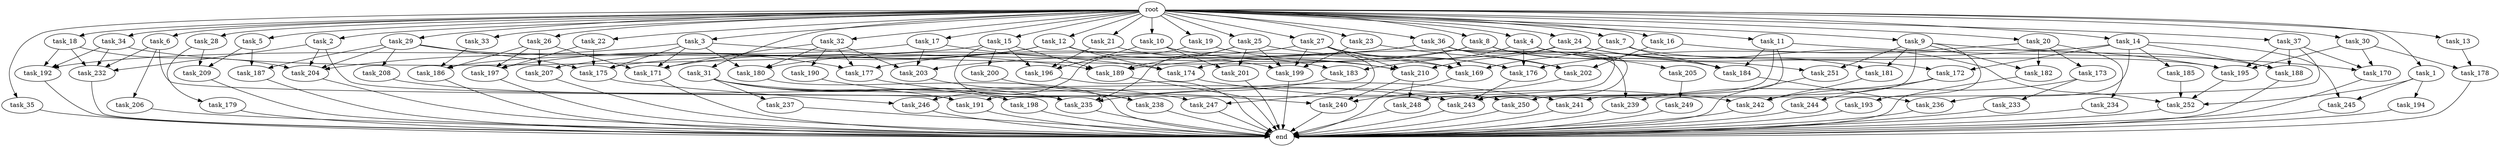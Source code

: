 digraph G {
  task_8 [size="102.400000"];
  task_239 [size="100502234726.400009"];
  task_173 [size="3435973836.800000"];
  task_189 [size="312673619148.799988"];
  task_17 [size="102.400000"];
  task_204 [size="116823110451.200012"];
  task_242 [size="131425999257.600006"];
  task_35 [size="102.400000"];
  task_26 [size="102.400000"];
  task_15 [size="102.400000"];
  task_252 [size="140874927308.800018"];
  task_178 [size="93630287052.800003"];
  task_251 [size="89335319756.800003"];
  task_209 [size="109951162777.600006"];
  task_206 [size="7730941132.800000"];
  task_33 [size="102.400000"];
  task_186 [size="135720966553.600006"];
  task_205 [size="7730941132.800000"];
  task_241 [size="45526653337.600006"];
  task_233 [size="21474836480.000000"];
  task_176 [size="230210247065.600006"];
  task_13 [size="102.400000"];
  task_22 [size="102.400000"];
  task_208 [size="3435973836.800000"];
  task_5 [size="102.400000"];
  task_36 [size="102.400000"];
  task_200 [size="85899345920.000000"];
  task_201 [size="116823110451.200012"];
  task_6 [size="102.400000"];
  task_7 [size="102.400000"];
  task_240 [size="225056286310.400024"];
  task_30 [size="102.400000"];
  task_169 [size="202722456371.200012"];
  task_3 [size="102.400000"];
  task_179 [size="54975581388.800003"];
  task_187 [size="58411555225.600006"];
  task_188 [size="79886391705.600006"];
  task_236 [size="68719476736.000000"];
  task_234 [size="3435973836.800000"];
  task_193 [size="3435973836.800000"];
  task_183 [size="89335319756.800003"];
  task_191 [size="48962627174.400002"];
  task_175 [size="134861973094.400009"];
  task_202 [size="120259084288.000000"];
  root [size="0.000000"];
  task_182 [size="6871947673.600000"];
  task_245 [size="62706522521.600006"];
  task_12 [size="102.400000"];
  task_21 [size="102.400000"];
  task_18 [size="102.400000"];
  task_180 [size="182965606809.600006"];
  task_31 [size="102.400000"];
  task_244 [size="69578470195.199997"];
  task_9 [size="102.400000"];
  task_237 [size="13743895347.200001"];
  task_192 [size="130567005798.400009"];
  task_28 [size="102.400000"];
  task_174 [size="101361228185.600006"];
  task_247 [size="68719476736.000000"];
  task_171 [size="177811646054.400024"];
  task_185 [size="54975581388.800003"];
  task_34 [size="102.400000"];
  task_10 [size="102.400000"];
  task_181 [size="45526653337.600006"];
  task_177 [size="76450417868.800003"];
  task_194 [size="7730941132.800000"];
  task_2 [size="102.400000"];
  task_29 [size="102.400000"];
  end [size="0.000000"];
  task_184 [size="201004469452.800018"];
  task_197 [size="131425999257.600006"];
  task_16 [size="102.400000"];
  task_14 [size="102.400000"];
  task_210 [size="158913789952.000000"];
  task_24 [size="102.400000"];
  task_198 [size="13743895347.200001"];
  task_195 [size="201004469452.800018"];
  task_243 [size="118541097369.600006"];
  task_19 [size="102.400000"];
  task_32 [size="102.400000"];
  task_196 [size="120259084288.000000"];
  task_170 [size="50680614092.800003"];
  task_25 [size="102.400000"];
  task_4 [size="102.400000"];
  task_235 [size="176952652595.200012"];
  task_27 [size="102.400000"];
  task_207 [size="49821620633.600006"];
  task_232 [size="66142496358.400002"];
  task_23 [size="102.400000"];
  task_37 [size="102.400000"];
  task_1 [size="102.400000"];
  task_11 [size="102.400000"];
  task_190 [size="42090679500.800003"];
  task_249 [size="85899345920.000000"];
  task_172 [size="97066260889.600006"];
  task_250 [size="35218731827.200005"];
  task_246 [size="116823110451.200012"];
  task_20 [size="102.400000"];
  task_203 [size="158913789952.000000"];
  task_199 [size="152041842278.399994"];
  task_238 [size="99643241267.200012"];
  task_248 [size="100502234726.400009"];

  task_8 -> task_205 [size="75497472.000000"];
  task_8 -> task_184 [size="75497472.000000"];
  task_8 -> task_174 [size="75497472.000000"];
  task_8 -> task_186 [size="75497472.000000"];
  task_8 -> task_243 [size="75497472.000000"];
  task_239 -> end [size="1.000000"];
  task_173 -> task_242 [size="209715200.000000"];
  task_173 -> task_233 [size="209715200.000000"];
  task_189 -> end [size="1.000000"];
  task_17 -> task_174 [size="838860800.000000"];
  task_17 -> task_197 [size="838860800.000000"];
  task_17 -> task_203 [size="838860800.000000"];
  task_204 -> end [size="1.000000"];
  task_242 -> end [size="1.000000"];
  task_35 -> end [size="1.000000"];
  task_26 -> task_197 [size="411041792.000000"];
  task_26 -> task_207 [size="411041792.000000"];
  task_26 -> task_186 [size="411041792.000000"];
  task_26 -> task_171 [size="411041792.000000"];
  task_15 -> task_189 [size="838860800.000000"];
  task_15 -> task_200 [size="838860800.000000"];
  task_15 -> task_192 [size="838860800.000000"];
  task_15 -> task_238 [size="838860800.000000"];
  task_15 -> task_196 [size="838860800.000000"];
  task_252 -> end [size="1.000000"];
  task_178 -> end [size="1.000000"];
  task_251 -> end [size="1.000000"];
  task_209 -> end [size="1.000000"];
  task_206 -> end [size="1.000000"];
  task_33 -> task_186 [size="838860800.000000"];
  task_186 -> end [size="1.000000"];
  task_205 -> task_249 [size="838860800.000000"];
  task_241 -> end [size="1.000000"];
  task_233 -> end [size="1.000000"];
  task_176 -> task_243 [size="838860800.000000"];
  task_13 -> task_178 [size="838860800.000000"];
  task_22 -> task_175 [size="33554432.000000"];
  task_22 -> task_197 [size="33554432.000000"];
  task_208 -> task_243 [size="33554432.000000"];
  task_5 -> task_209 [size="536870912.000000"];
  task_5 -> task_187 [size="536870912.000000"];
  task_36 -> task_202 [size="301989888.000000"];
  task_36 -> task_203 [size="301989888.000000"];
  task_36 -> task_239 [size="301989888.000000"];
  task_36 -> task_169 [size="301989888.000000"];
  task_36 -> task_177 [size="301989888.000000"];
  task_36 -> task_248 [size="301989888.000000"];
  task_200 -> task_240 [size="679477248.000000"];
  task_201 -> end [size="1.000000"];
  task_6 -> task_235 [size="75497472.000000"];
  task_6 -> task_206 [size="75497472.000000"];
  task_6 -> task_232 [size="75497472.000000"];
  task_7 -> task_184 [size="838860800.000000"];
  task_7 -> task_169 [size="838860800.000000"];
  task_7 -> task_195 [size="838860800.000000"];
  task_240 -> end [size="1.000000"];
  task_30 -> task_170 [size="75497472.000000"];
  task_30 -> task_195 [size="75497472.000000"];
  task_30 -> task_178 [size="75497472.000000"];
  task_169 -> end [size="1.000000"];
  task_3 -> task_189 [size="838860800.000000"];
  task_3 -> task_180 [size="838860800.000000"];
  task_3 -> task_204 [size="838860800.000000"];
  task_3 -> task_175 [size="838860800.000000"];
  task_3 -> task_171 [size="838860800.000000"];
  task_179 -> end [size="1.000000"];
  task_187 -> end [size="1.000000"];
  task_188 -> end [size="1.000000"];
  task_236 -> end [size="1.000000"];
  task_234 -> end [size="1.000000"];
  task_193 -> end [size="1.000000"];
  task_183 -> task_235 [size="679477248.000000"];
  task_191 -> end [size="1.000000"];
  task_175 -> task_246 [size="838860800.000000"];
  task_202 -> task_240 [size="838860800.000000"];
  root -> task_8 [size="1.000000"];
  root -> task_14 [size="1.000000"];
  root -> task_24 [size="1.000000"];
  root -> task_13 [size="1.000000"];
  root -> task_33 [size="1.000000"];
  root -> task_12 [size="1.000000"];
  root -> task_21 [size="1.000000"];
  root -> task_18 [size="1.000000"];
  root -> task_22 [size="1.000000"];
  root -> task_31 [size="1.000000"];
  root -> task_9 [size="1.000000"];
  root -> task_5 [size="1.000000"];
  root -> task_36 [size="1.000000"];
  root -> task_32 [size="1.000000"];
  root -> task_26 [size="1.000000"];
  root -> task_15 [size="1.000000"];
  root -> task_6 [size="1.000000"];
  root -> task_4 [size="1.000000"];
  root -> task_25 [size="1.000000"];
  root -> task_30 [size="1.000000"];
  root -> task_34 [size="1.000000"];
  root -> task_3 [size="1.000000"];
  root -> task_19 [size="1.000000"];
  root -> task_10 [size="1.000000"];
  root -> task_23 [size="1.000000"];
  root -> task_37 [size="1.000000"];
  root -> task_1 [size="1.000000"];
  root -> task_17 [size="1.000000"];
  root -> task_2 [size="1.000000"];
  root -> task_29 [size="1.000000"];
  root -> task_20 [size="1.000000"];
  root -> task_35 [size="1.000000"];
  root -> task_7 [size="1.000000"];
  root -> task_27 [size="1.000000"];
  root -> task_11 [size="1.000000"];
  root -> task_28 [size="1.000000"];
  root -> task_16 [size="1.000000"];
  task_182 -> end [size="1.000000"];
  task_245 -> end [size="1.000000"];
  task_12 -> task_199 [size="75497472.000000"];
  task_12 -> task_174 [size="75497472.000000"];
  task_12 -> task_207 [size="75497472.000000"];
  task_12 -> task_171 [size="75497472.000000"];
  task_21 -> task_196 [size="33554432.000000"];
  task_21 -> task_183 [size="33554432.000000"];
  task_18 -> task_204 [size="134217728.000000"];
  task_18 -> task_192 [size="134217728.000000"];
  task_18 -> task_232 [size="134217728.000000"];
  task_180 -> end [size="1.000000"];
  task_31 -> task_191 [size="134217728.000000"];
  task_31 -> task_235 [size="134217728.000000"];
  task_31 -> task_198 [size="134217728.000000"];
  task_31 -> task_250 [size="134217728.000000"];
  task_31 -> task_237 [size="134217728.000000"];
  task_244 -> end [size="1.000000"];
  task_9 -> task_251 [size="33554432.000000"];
  task_9 -> task_182 [size="33554432.000000"];
  task_9 -> task_188 [size="33554432.000000"];
  task_9 -> task_181 [size="33554432.000000"];
  task_9 -> task_241 [size="33554432.000000"];
  task_9 -> task_193 [size="33554432.000000"];
  task_237 -> end [size="1.000000"];
  task_192 -> end [size="1.000000"];
  task_28 -> task_209 [size="536870912.000000"];
  task_28 -> task_179 [size="536870912.000000"];
  task_174 -> task_242 [size="536870912.000000"];
  task_247 -> end [size="1.000000"];
  task_171 -> end [size="1.000000"];
  task_185 -> task_252 [size="209715200.000000"];
  task_34 -> task_169 [size="301989888.000000"];
  task_34 -> task_192 [size="301989888.000000"];
  task_34 -> task_232 [size="301989888.000000"];
  task_10 -> task_196 [size="301989888.000000"];
  task_10 -> task_210 [size="301989888.000000"];
  task_10 -> task_201 [size="301989888.000000"];
  task_181 -> task_242 [size="536870912.000000"];
  task_177 -> task_241 [size="411041792.000000"];
  task_194 -> end [size="1.000000"];
  task_2 -> task_191 [size="134217728.000000"];
  task_2 -> task_204 [size="134217728.000000"];
  task_2 -> task_232 [size="134217728.000000"];
  task_29 -> task_208 [size="33554432.000000"];
  task_29 -> task_204 [size="33554432.000000"];
  task_29 -> task_175 [size="33554432.000000"];
  task_29 -> task_177 [size="33554432.000000"];
  task_29 -> task_187 [size="33554432.000000"];
  task_184 -> task_236 [size="134217728.000000"];
  task_197 -> end [size="1.000000"];
  task_16 -> task_202 [size="838860800.000000"];
  task_16 -> task_195 [size="838860800.000000"];
  task_14 -> task_185 [size="536870912.000000"];
  task_14 -> task_172 [size="536870912.000000"];
  task_14 -> task_188 [size="536870912.000000"];
  task_14 -> task_189 [size="536870912.000000"];
  task_14 -> task_245 [size="536870912.000000"];
  task_14 -> task_236 [size="536870912.000000"];
  task_210 -> task_240 [size="679477248.000000"];
  task_210 -> task_248 [size="679477248.000000"];
  task_24 -> task_172 [size="411041792.000000"];
  task_24 -> task_175 [size="411041792.000000"];
  task_24 -> task_252 [size="411041792.000000"];
  task_24 -> task_210 [size="411041792.000000"];
  task_24 -> task_181 [size="411041792.000000"];
  task_198 -> end [size="1.000000"];
  task_195 -> task_252 [size="679477248.000000"];
  task_243 -> end [size="1.000000"];
  task_19 -> task_246 [size="301989888.000000"];
  task_19 -> task_210 [size="301989888.000000"];
  task_32 -> task_190 [size="411041792.000000"];
  task_32 -> task_180 [size="411041792.000000"];
  task_32 -> task_177 [size="411041792.000000"];
  task_32 -> task_171 [size="411041792.000000"];
  task_32 -> task_203 [size="411041792.000000"];
  task_196 -> end [size="1.000000"];
  task_170 -> end [size="1.000000"];
  task_25 -> task_189 [size="838860800.000000"];
  task_25 -> task_176 [size="838860800.000000"];
  task_25 -> task_199 [size="838860800.000000"];
  task_25 -> task_201 [size="838860800.000000"];
  task_25 -> task_235 [size="838860800.000000"];
  task_4 -> task_251 [size="838860800.000000"];
  task_4 -> task_184 [size="838860800.000000"];
  task_4 -> task_176 [size="838860800.000000"];
  task_4 -> task_183 [size="838860800.000000"];
  task_235 -> end [size="1.000000"];
  task_27 -> task_176 [size="536870912.000000"];
  task_27 -> task_210 [size="536870912.000000"];
  task_27 -> task_180 [size="536870912.000000"];
  task_27 -> task_169 [size="536870912.000000"];
  task_27 -> task_199 [size="536870912.000000"];
  task_27 -> task_247 [size="536870912.000000"];
  task_207 -> end [size="1.000000"];
  task_232 -> end [size="1.000000"];
  task_23 -> task_202 [size="33554432.000000"];
  task_23 -> task_199 [size="33554432.000000"];
  task_37 -> task_188 [size="209715200.000000"];
  task_37 -> task_191 [size="209715200.000000"];
  task_37 -> task_170 [size="209715200.000000"];
  task_37 -> task_195 [size="209715200.000000"];
  task_1 -> task_194 [size="75497472.000000"];
  task_1 -> task_245 [size="75497472.000000"];
  task_1 -> task_252 [size="75497472.000000"];
  task_11 -> task_170 [size="209715200.000000"];
  task_11 -> task_250 [size="209715200.000000"];
  task_11 -> task_184 [size="209715200.000000"];
  task_11 -> task_243 [size="209715200.000000"];
  task_190 -> task_247 [size="134217728.000000"];
  task_249 -> end [size="1.000000"];
  task_172 -> task_239 [size="679477248.000000"];
  task_172 -> task_244 [size="679477248.000000"];
  task_250 -> end [size="1.000000"];
  task_246 -> end [size="1.000000"];
  task_20 -> task_176 [size="33554432.000000"];
  task_20 -> task_173 [size="33554432.000000"];
  task_20 -> task_234 [size="33554432.000000"];
  task_20 -> task_182 [size="33554432.000000"];
  task_203 -> task_238 [size="134217728.000000"];
  task_199 -> end [size="1.000000"];
  task_238 -> end [size="1.000000"];
  task_248 -> end [size="1.000000"];
}
